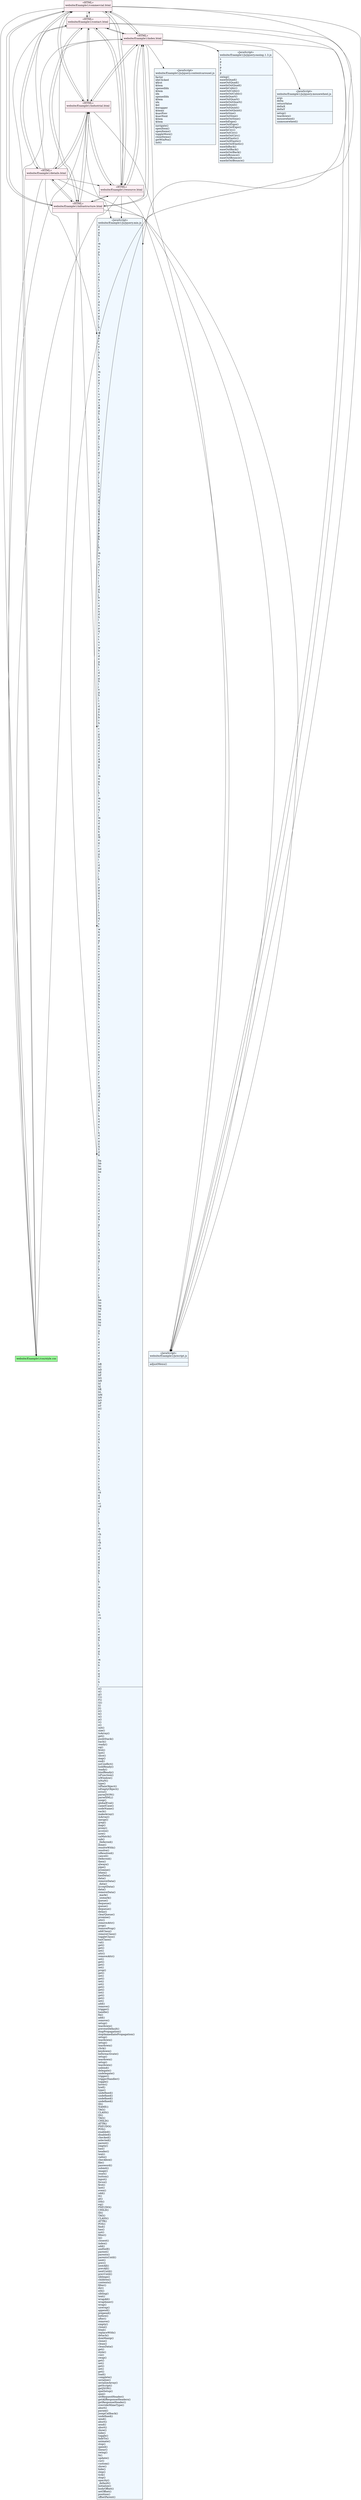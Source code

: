 digraph G {
  "website/Example1/commercial.html" [ label = "{&laquo;HTML»\nwebsite/Example1/commercial.html|}", fontsize = 16, shape = record, style = "filled", fillcolor = "lavenderblush" ];
  "website/Example1/contact.html" [ label = "{&laquo;HTML»\nwebsite/Example1/contact.html|}", fontsize = 16, shape = record, style = "filled", fillcolor = "lavenderblush" ];
  "website/Example1/details.html" [ label = "{&laquo;HTML»\nwebsite/Example1/details.html|}", fontsize = 16, shape = record, style = "filled", fillcolor = "lavenderblush" ];
  "website/Example1/index.html" [ label = "{&laquo;HTML»\nwebsite/Example1/index.html|}", fontsize = 16, shape = record, style = "filled", fillcolor = "lavenderblush" ];
  "website/Example1/industrial.html" [ label = "{&laquo;HTML»\nwebsite/Example1/industrial.html|}", fontsize = 16, shape = record, style = "filled", fillcolor = "lavenderblush" ];
  "website/Example1/infrastructure.html" [ label = "{&laquo;HTML»\nwebsite/Example1/infrastructure.html|}", fontsize = 16, shape = record, style = "filled", fillcolor = "lavenderblush" ];
  "website/Example1/resource.html" [ label = "{&laquo;HTML»\nwebsite/Example1/resource.html|}", fontsize = 16, shape = record, style = "filled", fillcolor = "lavenderblush" ];
  "website/Example1/css/style.css" [ fontsize = 16, shape = record, style = "filled", fillcolor = "palegreen" ];
  "website/Example1/js/jquery.contentcarousel.js" [ label = "{&laquo;JavaScript»\nwebsite/Example1/js/jquery.contentcarousel.js|factor\lidxClicked\l$first\l$item\lopenedIdx\l$item\lidx\lopenedIdx\l$item\lidx\l$el\l$wrapper\l$items\l$navPrev\l$navNext\l$item\l$item\l|navigate()\lopenItem()\lopenItems()\ltoggleMore()\lcloseItems()\lgetWinPos()\linit()\l}", fontsize = 16, shape = record, style = "filled", fillcolor = "aliceblue" ];
  "website/Example1/js/jquery.min.js" [ label = "{&laquo;JavaScript»\nwebsite/Example1/js/jquery.min.js|d\le\lg\lh\lj\ll\lm\ln\lo\lp\lh\li\lj\lk\le\li\ll\ld\le\lh\li\lj\lc\ld\le\lh\li\ld\lb\lc\ld\le\lg\lh\li\lj\lk\ll\lm\ln\lo\lr\ls\le\li\lb\lf\lh\li\lj\lk\ll\lm\ln\lo\lp\lq\lr\ls\lt\lu\lv\lw\lz\lA\lB\lg\lh\lj\lk\ld\la\lc\ld\lf\lg\lh\lj\lc\lb\lf\lg\ld\lc\le\le\lf\lf\lg\li\lf\lj\lk\lb\lg\lb\lc\ld\lg\lh\li\lj\lk\lb\lc\ld\lh\lc\la\ld\le\lg\lh\li\lj\lk\ll\lm\ln\lo\lp\lq\lr\ls\lt\lu\li\lj\li\ld\lg\lh\lj\lb\le\lc\ld\le\lb\ld\lh\ll\ln\lo\lp\lq\lr\ls\lt\lu\lv\lw\lb\lc\ld\le\lg\lh\li\lc\ld\le\lg\lh\li\lj\le\lg\lh\lj\lc\lc\ld\lg\le\lh\lb\lc\lh\li\lc\lc\lg\lh\ld\ld\ld\ld\lx\ly\lz\lA\lB\lg\lh\li\ll\lm\ln\lg\lh\li\lj\lk\ll\lm\ln\lo\lp\lq\lr\lj\lm\ln\ld\lg\lh\lk\lg\lH\le\lg\lc\lc\ld\lg\lh\li\lc\ld\ld\lh\li\lj\lk\ll\lo\lp\lg\lg\la\ld\li\lj\li\lj\ln\lo\lq\lr\ls\lt\lw\lb\ld\le\lg\lf\lg\ln\lo\lp\ls\lf\lh\lc\le\le\le\ld\ld\le\lg\lh\lb\lg\lb\lb\lb\lb\lh\li\lo\lc\lr\ls\lc\ld\lk\lb\lc\ld\la\le\la\lc\le\lb\ld\lh\li\ln\lr\le\lf\la\lc\le\lg\lO\lP\lQ\lR\lc\ld\le\lg\lh\li\lb\la\ld\le\lh\li\lk\ld\le\lg\le\lX\lY\lZ\l$\l_\lba\lbb\lbc\lbd\lbe\lc\lb\lb\lc\la\la\lc\ld\la\lb\lc\lc\lc\ld\le\lg\lh\li\lg\ll\le\lg\lh\li\le\lh\lj\ld\le\lg\lh\lg\li\lj\lk\ll\lo\lp\lr\ls\lb\lc\li\lj\lk\lbn\lbo\lbp\lbq\lbr\lbs\lbt\lbx\lby\lbz\lc\lg\lh\li\le\lg\le\le\lc\ld\le\lg\lc\lbB\lbC\lbD\lbE\lbF\lbG\lbH\lbI\lbJ\lbK\lbL\lbM\lbN\lbO\lbP\lbT\lbU\le\lg\lh\lc\lc\lo\lr\lu\lx\ly\ld\lh\li\lk\ln\lo\lp\lq\lr\ls\lt\lu\lc\lc\lb\lx\ly\lg\lb_\lca\lg\ld\la\lcc\lcd\ld\lh\li\lj\lj\lk\ll\lm\ln\lch\lci\lcj\lck\lcl\lcn\ld\le\lg\ld\lg\le\lb\lg\lh\li\lj\lk\ll\lm\ln\lo\la\lb\lg\lg\lh\li\lb\lct\lcu\lc\li\lc\lb\ld\le\lg\lh\lj\ld\le\lg\lh\li\lm\ln\lb\lc\le\lg\ld\lc\lh\li\l|e()\lx()\lg()\lC()\lF()\lG()\lI()\lJ()\le()\lk()\ln()\lp()\lv()\le()\linit()\lsize()\ltoArray()\lget()\lpushStack()\leach()\lready()\leq()\lfirst()\llast()\lslice()\lmap()\lend()\lnoConflict()\lholdReady()\lready()\lbindReady()\lisFunction()\lisWindow()\lisNaN()\ltype()\lisPlainObject()\lisEmptyObject()\lerror()\lparseJSON()\lparseXML()\lnoop()\lglobalEval()\lcamelCase()\lnodeName()\leach()\lmakeArray()\linArray()\lmerge()\lgrep()\lmap()\lproxy()\laccess()\lnow()\luaMatch()\lsub()\l_Deferred()\ldone()\lresolveWith()\lresolve()\lisResolved()\lcancel()\lDeferred()\lthen()\lalways()\lpipe()\lpromise()\lwhen()\lhasData()\ldata()\lremoveData()\l_data()\lacceptData()\ldata()\lremoveData()\l_mark()\l_unmark()\lqueue()\ldequeue()\lqueue()\ldequeue()\ldelay()\lclearQueue()\lpromise()\lattr()\lremoveAttr()\lprop()\lremoveProp()\laddClass()\lremoveClass()\ltoggleClass()\lhasClass()\lval()\lget()\lget()\lset()\lattr()\lremoveAttr()\lset()\lget()\lget()\lset()\lprop()\lget()\lset()\lget()\lset()\lset()\lget()\lget()\lset()\lget()\lget()\lset()\ladd()\lremove()\ltrigger()\lhandle()\lfix()\ladd()\lremove()\lsetup()\lteardown()\lpreventDefault()\lstopPropagation()\lstopImmediatePropagation()\lsetup()\lteardown()\lsetup()\lteardown()\lclick()\lkeydown()\lbeforeactivate()\lsetup()\lteardown()\lsetup()\lteardown()\lunbind()\ldelegate()\lundelegate()\ltrigger()\ltriggerHandler()\ltoggle()\lhover()\lhref()\ltype()\lundefined()\lundefined()\lundefined()\lundefined()\lID()\lNAME()\lTAG()\lCLASS()\lID()\lTAG()\lCHILD()\lATTR()\lPSEUDO()\lPOS()\lenabled()\ldisabled()\lchecked()\lselected()\lparent()\lempty()\lhas()\lheader()\ltext()\lradio()\lcheckbox()\lfile()\lpassword()\lsubmit()\limage()\lreset()\lbutton()\linput()\lfocus()\lfirst()\llast()\leven()\lodd()\llt()\lgt()\lnth()\leq()\lPSEUDO()\lCHILD()\lID()\lTAG()\lCLASS()\lATTR()\lPOS()\lfind()\lhas()\lnot()\lfilter()\lis()\lclosest()\lindex()\ladd()\landSelf()\lparent()\lparents()\lparentsUntil()\lnext()\lprev()\lnextAll()\lprevAll()\lnextUntil()\lprevUntil()\lsiblings()\lchildren()\lcontents()\lfilter()\ldir()\lnth()\lsibling()\ltext()\lwrapAll()\lwrapInner()\lwrap()\lunwrap()\lappend()\lprepend()\lbefore()\lafter()\lremove()\lempty()\lclone()\lhtml()\lreplaceWith()\ldetach()\ldomManip()\lclone()\lclean()\lcleanData()\lget()\lstyle()\lcss()\lswap()\lget()\lset()\lget()\lset()\lget()\lload()\lcomplete()\lserialize()\lserializeArray()\lgetScript()\lgetJSON()\lajaxSetup()\lajax()\lsetRequestHeader()\lgetAllResponseHeaders()\lgetResponseHeader()\loverrideMimeType()\labort()\lparam()\ljsonpCallback()\lundefined()\lsend()\labort()\lsend()\labort()\lshow()\lhide()\ltoggle()\lfadeTo()\lanimate()\lstop()\lspeed()\llinear()\lswing()\lfx()\lupdate()\lcur()\lcustom()\lshow()\lhide()\lstep()\ltick()\lstop()\lopacity()\l_default()\linitialize()\lbodyOffset()\lsetOffset()\lposition()\loffsetParent()\l}", fontsize = 16, shape = record, style = "filled", fillcolor = "aliceblue" ];
  "website/Example1/js/jquery.easing.1.3.js" [ label = "{&laquo;JavaScript»\nwebsite/Example1/js/jquery.easing.1.3.js|s\lp\ls\lp\ls\lp\l|swing()\leaseInQuad()\leaseOutQuad()\leaseInOutQuad()\leaseInCubic()\leaseOutCubic()\leaseInOutCubic()\leaseInQuart()\leaseOutQuart()\leaseInOutQuart()\leaseInQuint()\leaseOutQuint()\leaseInOutQuint()\leaseInSine()\leaseOutSine()\leaseInOutSine()\leaseInExpo()\leaseOutExpo()\leaseInOutExpo()\leaseInCirc()\leaseOutCirc()\leaseInOutCirc()\leaseInElastic()\leaseOutElastic()\leaseInOutElastic()\leaseInBack()\leaseOutBack()\leaseInOutBack()\leaseInBounce()\leaseOutBounce()\leaseInOutBounce()\l}", fontsize = 16, shape = record, style = "filled", fillcolor = "aliceblue" ];
  "website/Example1/js/jquery.mousewheel.js" [ label = "{&laquo;JavaScript»\nwebsite/Example1/js/jquery.mousewheel.js|args\ldelta\lreturnValue\ldeltaX\ldeltaY\l|setup()\lteardown()\lmousewheel()\lunmousewheel()\l}", fontsize = 16, shape = record, style = "filled", fillcolor = "aliceblue" ];
  "website/Example1/js/script.js" [ label = "{&laquo;JavaScript»\nwebsite/Example1/js/script.js|\l|adjustMenu()\l}", fontsize = 16, shape = record, style = "filled", fillcolor = "aliceblue" ];
  "website/Example1/commercial.html" -> "website/Example1/industrial.html";
  "website/Example1/infrastructure.html" -> "website/Example1/commercial.html";
  "website/Example1/commercial.html" -> "website/Example1/contact.html";
  "website/Example1/resource.html" -> "website/Example1/index.html";
  "website/Example1/index.html" -> "website/Example1/css/style.css";
  "website/Example1/resource.html" -> "website/Example1/contact.html";
  "website/Example1/details.html" -> "website/Example1/js/script.js";
  "website/Example1/contact.html" -> "website/Example1/js/script.js";
  "website/Example1/contact.html" -> "website/Example1/industrial.html";
  "website/Example1/details.html" -> "website/Example1/commercial.html";
  "website/Example1/commercial.html" -> "website/Example1/js/script.js";
  "website/Example1/industrial.html" -> "website/Example1/resource.html";
  "website/Example1/details.html" -> "website/Example1/css/style.css";
  "website/Example1/contact.html" -> "website/Example1/resource.html";
  "website/Example1/infrastructure.html" -> "website/Example1/industrial.html";
  "website/Example1/infrastructure.html" -> "website/Example1/contact.html";
  "website/Example1/resource.html" -> "website/Example1/commercial.html";
  "website/Example1/commercial.html" -> "website/Example1/index.html";
  "website/Example1/industrial.html" -> "website/Example1/index.html";
  "website/Example1/resource.html" -> "website/Example1/js/script.js";
  "website/Example1/contact.html" -> "website/Example1/css/style.css";
  "website/Example1/resource.html" -> "website/Example1/infrastructure.html";
  "website/Example1/commercial.html" -> "website/Example1/css/style.css";
  "website/Example1/commercial.html" -> "website/Example1/js/jquery.min.js";
  "website/Example1/contact.html" -> "website/Example1/infrastructure.html";
  "website/Example1/index.html" -> "website/Example1/resource.html";
  "website/Example1/commercial.html" -> "website/Example1/resource.html";
  "website/Example1/index.html" -> "website/Example1/js/jquery.mousewheel.js";
  "website/Example1/index.html" -> "website/Example1/commercial.html";
  "website/Example1/infrastructure.html" -> "website/Example1/resource.html";
  "website/Example1/index.html" -> "website/Example1/infrastructure.html";
  "website/Example1/contact.html" -> "website/Example1/commercial.html";
  "website/Example1/index.html" -> "website/Example1/js/jquery.min.js";
  "website/Example1/commercial.html" -> "website/Example1/infrastructure.html";
  "website/Example1/infrastructure.html" -> "website/Example1/index.html";
  "website/Example1/details.html" -> "website/Example1/js/jquery.min.js";
  "website/Example1/contact.html" -> "website/Example1/js/jquery.min.js";
  "website/Example1/industrial.html" -> "website/Example1/details.html";
  "website/Example1/index.html" -> "website/Example1/js/jquery.contentcarousel.js";
  "website/Example1/industrial.html" -> "website/Example1/js/jquery.min.js";
  "website/Example1/resource.html" -> "website/Example1/js/jquery.min.js";
  "website/Example1/industrial.html" -> "website/Example1/js/script.js";
  "website/Example1/infrastructure.html" -> "website/Example1/js/jquery.min.js";
  "website/Example1/infrastructure.html" -> "website/Example1/js/script.js";
  "website/Example1/details.html" -> "website/Example1/industrial.html";
  "website/Example1/commercial.html" -> "website/Example1/details.html";
  "website/Example1/details.html" -> "website/Example1/infrastructure.html";
  "website/Example1/resource.html" -> "website/Example1/css/style.css";
  "website/Example1/index.html" -> "website/Example1/js/script.js";
  "website/Example1/infrastructure.html" -> "website/Example1/details.html";
  "website/Example1/index.html" -> "website/Example1/js/jquery.easing.1.3.js";
  "website/Example1/details.html" -> "website/Example1/contact.html";
  "website/Example1/resource.html" -> "website/Example1/industrial.html";
  "website/Example1/industrial.html" -> "website/Example1/commercial.html";
  "website/Example1/industrial.html" -> "website/Example1/css/style.css";
  "website/Example1/industrial.html" -> "website/Example1/infrastructure.html";
  "website/Example1/contact.html" -> "website/Example1/index.html";
  "website/Example1/infrastructure.html" -> "website/Example1/css/style.css";
  "website/Example1/details.html" -> "website/Example1/resource.html";
  "website/Example1/index.html" -> "website/Example1/contact.html";
  "website/Example1/industrial.html" -> "website/Example1/contact.html";
  "website/Example1/index.html" -> "website/Example1/industrial.html";
  "website/Example1/details.html" -> "website/Example1/index.html";
}
